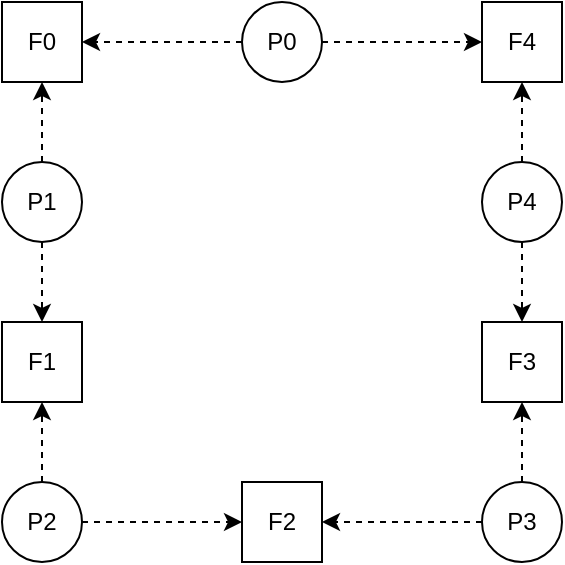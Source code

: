 <mxfile version="15.5.2" type="device" pages="4"><diagram id="nTV_aDpVhosZPYwvmVUX" name="a"><mxGraphModel dx="1418" dy="727" grid="1" gridSize="10" guides="1" tooltips="1" connect="1" arrows="1" fold="1" page="1" pageScale="1" pageWidth="827" pageHeight="1169" math="0" shadow="0"><root><mxCell id="0"/><mxCell id="1" parent="0"/><mxCell id="HFkedx17FnbxwSOf67Rn-1" value="P0" style="ellipse;whiteSpace=wrap;html=1;aspect=fixed;" vertex="1" parent="1"><mxGeometry x="200" y="40" width="40" height="40" as="geometry"/></mxCell><mxCell id="HFkedx17FnbxwSOf67Rn-2" value="F4" style="whiteSpace=wrap;html=1;aspect=fixed;" vertex="1" parent="1"><mxGeometry x="320" y="40" width="40" height="40" as="geometry"/></mxCell><mxCell id="HFkedx17FnbxwSOf67Rn-3" value="P4" style="ellipse;whiteSpace=wrap;html=1;aspect=fixed;" vertex="1" parent="1"><mxGeometry x="320" y="120" width="40" height="40" as="geometry"/></mxCell><mxCell id="HFkedx17FnbxwSOf67Rn-4" value="P1" style="ellipse;whiteSpace=wrap;html=1;aspect=fixed;" vertex="1" parent="1"><mxGeometry x="80" y="120" width="40" height="40" as="geometry"/></mxCell><mxCell id="HFkedx17FnbxwSOf67Rn-5" value="F0" style="whiteSpace=wrap;html=1;aspect=fixed;" vertex="1" parent="1"><mxGeometry x="80" y="40" width="40" height="40" as="geometry"/></mxCell><mxCell id="HFkedx17FnbxwSOf67Rn-6" value="F1" style="whiteSpace=wrap;html=1;aspect=fixed;" vertex="1" parent="1"><mxGeometry x="80" y="200" width="40" height="40" as="geometry"/></mxCell><mxCell id="HFkedx17FnbxwSOf67Rn-7" value="F3" style="whiteSpace=wrap;html=1;aspect=fixed;" vertex="1" parent="1"><mxGeometry x="320" y="200" width="40" height="40" as="geometry"/></mxCell><mxCell id="HFkedx17FnbxwSOf67Rn-8" value="P2" style="ellipse;whiteSpace=wrap;html=1;aspect=fixed;" vertex="1" parent="1"><mxGeometry x="80" y="280" width="40" height="40" as="geometry"/></mxCell><mxCell id="HFkedx17FnbxwSOf67Rn-9" value="P3" style="ellipse;whiteSpace=wrap;html=1;aspect=fixed;" vertex="1" parent="1"><mxGeometry x="320" y="280" width="40" height="40" as="geometry"/></mxCell><mxCell id="HFkedx17FnbxwSOf67Rn-10" value="F2" style="whiteSpace=wrap;html=1;aspect=fixed;" vertex="1" parent="1"><mxGeometry x="200" y="280" width="40" height="40" as="geometry"/></mxCell><mxCell id="HFkedx17FnbxwSOf67Rn-12" value="" style="endArrow=classic;html=1;rounded=0;dashed=1;entryX=1;entryY=0.5;entryDx=0;entryDy=0;exitX=0;exitY=0.5;exitDx=0;exitDy=0;" edge="1" parent="1" source="HFkedx17FnbxwSOf67Rn-1" target="HFkedx17FnbxwSOf67Rn-5"><mxGeometry width="50" height="50" relative="1" as="geometry"><mxPoint x="50" y="440" as="sourcePoint"/><mxPoint x="70" y="370" as="targetPoint"/></mxGeometry></mxCell><mxCell id="HFkedx17FnbxwSOf67Rn-13" value="" style="endArrow=classic;html=1;rounded=0;dashed=1;entryX=0;entryY=0.5;entryDx=0;entryDy=0;exitX=1;exitY=0.5;exitDx=0;exitDy=0;" edge="1" parent="1" source="HFkedx17FnbxwSOf67Rn-1" target="HFkedx17FnbxwSOf67Rn-2"><mxGeometry width="50" height="50" relative="1" as="geometry"><mxPoint x="260" y="160" as="sourcePoint"/><mxPoint x="180" y="160" as="targetPoint"/></mxGeometry></mxCell><mxCell id="HFkedx17FnbxwSOf67Rn-14" value="" style="endArrow=classic;html=1;rounded=0;dashed=1;entryX=0.5;entryY=1;entryDx=0;entryDy=0;exitX=0.5;exitY=0;exitDx=0;exitDy=0;" edge="1" parent="1" source="HFkedx17FnbxwSOf67Rn-4" target="HFkedx17FnbxwSOf67Rn-5"><mxGeometry width="50" height="50" relative="1" as="geometry"><mxPoint x="220" y="80" as="sourcePoint"/><mxPoint x="140" y="80" as="targetPoint"/></mxGeometry></mxCell><mxCell id="HFkedx17FnbxwSOf67Rn-15" value="" style="endArrow=classic;html=1;rounded=0;dashed=1;entryX=0.5;entryY=0;entryDx=0;entryDy=0;exitX=0.5;exitY=1;exitDx=0;exitDy=0;" edge="1" parent="1" source="HFkedx17FnbxwSOf67Rn-4" target="HFkedx17FnbxwSOf67Rn-6"><mxGeometry width="50" height="50" relative="1" as="geometry"><mxPoint x="230" y="90" as="sourcePoint"/><mxPoint x="150" y="90" as="targetPoint"/></mxGeometry></mxCell><mxCell id="HFkedx17FnbxwSOf67Rn-16" value="" style="endArrow=classic;html=1;rounded=0;dashed=1;entryX=0.5;entryY=1;entryDx=0;entryDy=0;exitX=0.5;exitY=0;exitDx=0;exitDy=0;" edge="1" parent="1" source="HFkedx17FnbxwSOf67Rn-8" target="HFkedx17FnbxwSOf67Rn-6"><mxGeometry width="50" height="50" relative="1" as="geometry"><mxPoint x="240" y="100" as="sourcePoint"/><mxPoint x="160" y="100" as="targetPoint"/></mxGeometry></mxCell><mxCell id="HFkedx17FnbxwSOf67Rn-17" value="" style="endArrow=classic;html=1;rounded=0;dashed=1;entryX=0;entryY=0.5;entryDx=0;entryDy=0;exitX=1;exitY=0.5;exitDx=0;exitDy=0;" edge="1" parent="1" source="HFkedx17FnbxwSOf67Rn-8" target="HFkedx17FnbxwSOf67Rn-10"><mxGeometry width="50" height="50" relative="1" as="geometry"><mxPoint x="250" y="110" as="sourcePoint"/><mxPoint x="170" y="110" as="targetPoint"/></mxGeometry></mxCell><mxCell id="HFkedx17FnbxwSOf67Rn-18" value="" style="endArrow=classic;html=1;rounded=0;dashed=1;entryX=1;entryY=0.5;entryDx=0;entryDy=0;exitX=0;exitY=0.5;exitDx=0;exitDy=0;" edge="1" parent="1" source="HFkedx17FnbxwSOf67Rn-9" target="HFkedx17FnbxwSOf67Rn-10"><mxGeometry width="50" height="50" relative="1" as="geometry"><mxPoint x="260" y="120" as="sourcePoint"/><mxPoint x="180" y="120" as="targetPoint"/></mxGeometry></mxCell><mxCell id="HFkedx17FnbxwSOf67Rn-19" value="" style="endArrow=classic;html=1;rounded=0;dashed=1;entryX=0.5;entryY=1;entryDx=0;entryDy=0;exitX=0.5;exitY=0;exitDx=0;exitDy=0;" edge="1" parent="1" source="HFkedx17FnbxwSOf67Rn-9" target="HFkedx17FnbxwSOf67Rn-7"><mxGeometry width="50" height="50" relative="1" as="geometry"><mxPoint x="270" y="130" as="sourcePoint"/><mxPoint x="190" y="130" as="targetPoint"/></mxGeometry></mxCell><mxCell id="HFkedx17FnbxwSOf67Rn-20" value="" style="endArrow=classic;html=1;rounded=0;dashed=1;entryX=0.5;entryY=0;entryDx=0;entryDy=0;exitX=0.5;exitY=1;exitDx=0;exitDy=0;" edge="1" parent="1" source="HFkedx17FnbxwSOf67Rn-3" target="HFkedx17FnbxwSOf67Rn-7"><mxGeometry width="50" height="50" relative="1" as="geometry"><mxPoint x="280" y="140" as="sourcePoint"/><mxPoint x="200" y="140" as="targetPoint"/></mxGeometry></mxCell><mxCell id="HFkedx17FnbxwSOf67Rn-21" value="" style="endArrow=classic;html=1;rounded=0;dashed=1;entryX=0.5;entryY=1;entryDx=0;entryDy=0;exitX=0.5;exitY=0;exitDx=0;exitDy=0;" edge="1" parent="1" source="HFkedx17FnbxwSOf67Rn-3" target="HFkedx17FnbxwSOf67Rn-2"><mxGeometry width="50" height="50" relative="1" as="geometry"><mxPoint x="290" y="150" as="sourcePoint"/><mxPoint x="210" y="150" as="targetPoint"/></mxGeometry></mxCell></root></mxGraphModel></diagram><diagram name="b" id="-uPRTT364tbbgq1zyD89"><mxGraphModel dx="1418" dy="727" grid="1" gridSize="10" guides="1" tooltips="1" connect="1" arrows="1" fold="1" page="1" pageScale="1" pageWidth="827" pageHeight="1169" math="0" shadow="0"><root><mxCell id="9FZD8UsMIBe1L0jsIhlR-0"/><mxCell id="9FZD8UsMIBe1L0jsIhlR-1" parent="9FZD8UsMIBe1L0jsIhlR-0"/><mxCell id="9FZD8UsMIBe1L0jsIhlR-2" value="P0" style="ellipse;whiteSpace=wrap;html=1;aspect=fixed;" vertex="1" parent="9FZD8UsMIBe1L0jsIhlR-1"><mxGeometry x="200" y="40" width="40" height="40" as="geometry"/></mxCell><mxCell id="9FZD8UsMIBe1L0jsIhlR-3" value="F4" style="whiteSpace=wrap;html=1;aspect=fixed;" vertex="1" parent="9FZD8UsMIBe1L0jsIhlR-1"><mxGeometry x="320" y="40" width="40" height="40" as="geometry"/></mxCell><mxCell id="9FZD8UsMIBe1L0jsIhlR-4" value="P4" style="ellipse;whiteSpace=wrap;html=1;aspect=fixed;" vertex="1" parent="9FZD8UsMIBe1L0jsIhlR-1"><mxGeometry x="320" y="120" width="40" height="40" as="geometry"/></mxCell><mxCell id="9FZD8UsMIBe1L0jsIhlR-5" value="P1" style="ellipse;whiteSpace=wrap;html=1;aspect=fixed;" vertex="1" parent="9FZD8UsMIBe1L0jsIhlR-1"><mxGeometry x="80" y="120" width="40" height="40" as="geometry"/></mxCell><mxCell id="9FZD8UsMIBe1L0jsIhlR-6" value="F0" style="whiteSpace=wrap;html=1;aspect=fixed;" vertex="1" parent="9FZD8UsMIBe1L0jsIhlR-1"><mxGeometry x="80" y="40" width="40" height="40" as="geometry"/></mxCell><mxCell id="9FZD8UsMIBe1L0jsIhlR-7" value="F1" style="whiteSpace=wrap;html=1;aspect=fixed;" vertex="1" parent="9FZD8UsMIBe1L0jsIhlR-1"><mxGeometry x="80" y="200" width="40" height="40" as="geometry"/></mxCell><mxCell id="9FZD8UsMIBe1L0jsIhlR-8" value="F3" style="whiteSpace=wrap;html=1;aspect=fixed;" vertex="1" parent="9FZD8UsMIBe1L0jsIhlR-1"><mxGeometry x="320" y="200" width="40" height="40" as="geometry"/></mxCell><mxCell id="9FZD8UsMIBe1L0jsIhlR-9" value="P2" style="ellipse;whiteSpace=wrap;html=1;aspect=fixed;" vertex="1" parent="9FZD8UsMIBe1L0jsIhlR-1"><mxGeometry x="80" y="280" width="40" height="40" as="geometry"/></mxCell><mxCell id="9FZD8UsMIBe1L0jsIhlR-10" value="P3" style="ellipse;whiteSpace=wrap;html=1;aspect=fixed;" vertex="1" parent="9FZD8UsMIBe1L0jsIhlR-1"><mxGeometry x="320" y="280" width="40" height="40" as="geometry"/></mxCell><mxCell id="9FZD8UsMIBe1L0jsIhlR-11" value="F2" style="whiteSpace=wrap;html=1;aspect=fixed;" vertex="1" parent="9FZD8UsMIBe1L0jsIhlR-1"><mxGeometry x="200" y="280" width="40" height="40" as="geometry"/></mxCell><mxCell id="9FZD8UsMIBe1L0jsIhlR-13" value="" style="endArrow=classic;html=1;rounded=0;dashed=1;entryX=0;entryY=0.5;entryDx=0;entryDy=0;exitX=1;exitY=0.5;exitDx=0;exitDy=0;" edge="1" parent="9FZD8UsMIBe1L0jsIhlR-1" source="9FZD8UsMIBe1L0jsIhlR-2" target="9FZD8UsMIBe1L0jsIhlR-3"><mxGeometry width="50" height="50" relative="1" as="geometry"><mxPoint x="260" y="160" as="sourcePoint"/><mxPoint x="180" y="160" as="targetPoint"/></mxGeometry></mxCell><mxCell id="9FZD8UsMIBe1L0jsIhlR-14" value="" style="endArrow=classic;html=1;rounded=0;dashed=1;entryX=0.5;entryY=1;entryDx=0;entryDy=0;exitX=0.5;exitY=0;exitDx=0;exitDy=0;" edge="1" parent="9FZD8UsMIBe1L0jsIhlR-1" source="9FZD8UsMIBe1L0jsIhlR-5" target="9FZD8UsMIBe1L0jsIhlR-6"><mxGeometry width="50" height="50" relative="1" as="geometry"><mxPoint x="220" y="80" as="sourcePoint"/><mxPoint x="140" y="80" as="targetPoint"/></mxGeometry></mxCell><mxCell id="9FZD8UsMIBe1L0jsIhlR-16" value="" style="endArrow=classic;html=1;rounded=0;dashed=1;entryX=0.5;entryY=1;entryDx=0;entryDy=0;exitX=0.5;exitY=0;exitDx=0;exitDy=0;" edge="1" parent="9FZD8UsMIBe1L0jsIhlR-1" source="9FZD8UsMIBe1L0jsIhlR-9" target="9FZD8UsMIBe1L0jsIhlR-7"><mxGeometry width="50" height="50" relative="1" as="geometry"><mxPoint x="240" y="100" as="sourcePoint"/><mxPoint x="160" y="100" as="targetPoint"/></mxGeometry></mxCell><mxCell id="9FZD8UsMIBe1L0jsIhlR-18" value="" style="endArrow=classic;html=1;rounded=0;dashed=1;entryX=1;entryY=0.5;entryDx=0;entryDy=0;exitX=0;exitY=0.5;exitDx=0;exitDy=0;" edge="1" parent="9FZD8UsMIBe1L0jsIhlR-1" source="9FZD8UsMIBe1L0jsIhlR-10" target="9FZD8UsMIBe1L0jsIhlR-11"><mxGeometry width="50" height="50" relative="1" as="geometry"><mxPoint x="260" y="120" as="sourcePoint"/><mxPoint x="180" y="120" as="targetPoint"/></mxGeometry></mxCell><mxCell id="9FZD8UsMIBe1L0jsIhlR-20" value="" style="endArrow=classic;html=1;rounded=0;dashed=1;entryX=0.5;entryY=0;entryDx=0;entryDy=0;exitX=0.5;exitY=1;exitDx=0;exitDy=0;" edge="1" parent="9FZD8UsMIBe1L0jsIhlR-1" source="9FZD8UsMIBe1L0jsIhlR-4" target="9FZD8UsMIBe1L0jsIhlR-8"><mxGeometry width="50" height="50" relative="1" as="geometry"><mxPoint x="280" y="140" as="sourcePoint"/><mxPoint x="200" y="140" as="targetPoint"/></mxGeometry></mxCell><mxCell id="9FZD8UsMIBe1L0jsIhlR-21" value="" style="endArrow=classic;html=1;rounded=0;entryX=0.5;entryY=1;entryDx=0;entryDy=0;exitX=0.5;exitY=0;exitDx=0;exitDy=0;" edge="1" parent="9FZD8UsMIBe1L0jsIhlR-1" source="9FZD8UsMIBe1L0jsIhlR-4" target="9FZD8UsMIBe1L0jsIhlR-3"><mxGeometry width="50" height="50" relative="1" as="geometry"><mxPoint x="290" y="150" as="sourcePoint"/><mxPoint x="210" y="150" as="targetPoint"/></mxGeometry></mxCell><mxCell id="9FZD8UsMIBe1L0jsIhlR-22" value="" style="endArrow=classic;html=1;rounded=0;entryX=0;entryY=0.5;entryDx=0;entryDy=0;exitX=1;exitY=0.5;exitDx=0;exitDy=0;" edge="1" parent="9FZD8UsMIBe1L0jsIhlR-1" source="9FZD8UsMIBe1L0jsIhlR-6" target="9FZD8UsMIBe1L0jsIhlR-2"><mxGeometry width="50" height="50" relative="1" as="geometry"><mxPoint x="30" y="440" as="sourcePoint"/><mxPoint x="80" y="390" as="targetPoint"/></mxGeometry></mxCell><mxCell id="9FZD8UsMIBe1L0jsIhlR-23" value="" style="endArrow=classic;html=1;rounded=0;entryX=0.5;entryY=0;entryDx=0;entryDy=0;exitX=0.5;exitY=1;exitDx=0;exitDy=0;" edge="1" parent="9FZD8UsMIBe1L0jsIhlR-1" source="9FZD8UsMIBe1L0jsIhlR-8" target="9FZD8UsMIBe1L0jsIhlR-10"><mxGeometry width="50" height="50" relative="1" as="geometry"><mxPoint x="480" y="220" as="sourcePoint"/><mxPoint x="530" y="170" as="targetPoint"/></mxGeometry></mxCell><mxCell id="9FZD8UsMIBe1L0jsIhlR-24" value="" style="endArrow=classic;html=1;rounded=0;entryX=1;entryY=0.5;entryDx=0;entryDy=0;exitX=0;exitY=0.5;exitDx=0;exitDy=0;" edge="1" parent="9FZD8UsMIBe1L0jsIhlR-1" source="9FZD8UsMIBe1L0jsIhlR-11" target="9FZD8UsMIBe1L0jsIhlR-9"><mxGeometry width="50" height="50" relative="1" as="geometry"><mxPoint x="190" y="310" as="sourcePoint"/><mxPoint x="190" y="370" as="targetPoint"/></mxGeometry></mxCell><mxCell id="9FZD8UsMIBe1L0jsIhlR-25" value="" style="endArrow=classic;html=1;rounded=0;exitX=0.5;exitY=0;exitDx=0;exitDy=0;entryX=0.5;entryY=1;entryDx=0;entryDy=0;" edge="1" parent="9FZD8UsMIBe1L0jsIhlR-1" source="9FZD8UsMIBe1L0jsIhlR-7" target="9FZD8UsMIBe1L0jsIhlR-5"><mxGeometry width="50" height="50" relative="1" as="geometry"><mxPoint x="180" y="160" as="sourcePoint"/><mxPoint x="230" y="110" as="targetPoint"/></mxGeometry></mxCell></root></mxGraphModel></diagram><diagram name="c" id="5A-4m3_pv7P0-zdkKAQw"><mxGraphModel dx="1418" dy="727" grid="1" gridSize="10" guides="1" tooltips="1" connect="1" arrows="1" fold="1" page="1" pageScale="1" pageWidth="827" pageHeight="1169" math="0" shadow="0"><root><mxCell id="oIEXORm_7IOUqXsSsXb6-0"/><mxCell id="oIEXORm_7IOUqXsSsXb6-1" parent="oIEXORm_7IOUqXsSsXb6-0"/><mxCell id="oIEXORm_7IOUqXsSsXb6-2" value="P0" style="ellipse;whiteSpace=wrap;html=1;aspect=fixed;" vertex="1" parent="oIEXORm_7IOUqXsSsXb6-1"><mxGeometry x="200" y="40" width="40" height="40" as="geometry"/></mxCell><mxCell id="oIEXORm_7IOUqXsSsXb6-3" value="F4" style="whiteSpace=wrap;html=1;aspect=fixed;" vertex="1" parent="oIEXORm_7IOUqXsSsXb6-1"><mxGeometry x="320" y="40" width="40" height="40" as="geometry"/></mxCell><mxCell id="oIEXORm_7IOUqXsSsXb6-4" value="P4" style="ellipse;whiteSpace=wrap;html=1;aspect=fixed;" vertex="1" parent="oIEXORm_7IOUqXsSsXb6-1"><mxGeometry x="320" y="120" width="40" height="40" as="geometry"/></mxCell><mxCell id="oIEXORm_7IOUqXsSsXb6-5" value="P1" style="ellipse;whiteSpace=wrap;html=1;aspect=fixed;" vertex="1" parent="oIEXORm_7IOUqXsSsXb6-1"><mxGeometry x="80" y="120" width="40" height="40" as="geometry"/></mxCell><mxCell id="oIEXORm_7IOUqXsSsXb6-6" value="F0" style="whiteSpace=wrap;html=1;aspect=fixed;" vertex="1" parent="oIEXORm_7IOUqXsSsXb6-1"><mxGeometry x="80" y="40" width="40" height="40" as="geometry"/></mxCell><mxCell id="oIEXORm_7IOUqXsSsXb6-7" value="F1" style="whiteSpace=wrap;html=1;aspect=fixed;" vertex="1" parent="oIEXORm_7IOUqXsSsXb6-1"><mxGeometry x="80" y="200" width="40" height="40" as="geometry"/></mxCell><mxCell id="oIEXORm_7IOUqXsSsXb6-8" value="F3" style="whiteSpace=wrap;html=1;aspect=fixed;" vertex="1" parent="oIEXORm_7IOUqXsSsXb6-1"><mxGeometry x="320" y="200" width="40" height="40" as="geometry"/></mxCell><mxCell id="oIEXORm_7IOUqXsSsXb6-9" value="P2" style="ellipse;whiteSpace=wrap;html=1;aspect=fixed;" vertex="1" parent="oIEXORm_7IOUqXsSsXb6-1"><mxGeometry x="80" y="280" width="40" height="40" as="geometry"/></mxCell><mxCell id="oIEXORm_7IOUqXsSsXb6-10" value="P3" style="ellipse;whiteSpace=wrap;html=1;aspect=fixed;" vertex="1" parent="oIEXORm_7IOUqXsSsXb6-1"><mxGeometry x="320" y="280" width="40" height="40" as="geometry"/></mxCell><mxCell id="oIEXORm_7IOUqXsSsXb6-11" value="F2" style="whiteSpace=wrap;html=1;aspect=fixed;" vertex="1" parent="oIEXORm_7IOUqXsSsXb6-1"><mxGeometry x="200" y="280" width="40" height="40" as="geometry"/></mxCell><mxCell id="oIEXORm_7IOUqXsSsXb6-13" value="" style="endArrow=classic;html=1;rounded=0;entryX=0.5;entryY=1;entryDx=0;entryDy=0;exitX=0.5;exitY=0;exitDx=0;exitDy=0;" edge="1" parent="oIEXORm_7IOUqXsSsXb6-1" source="oIEXORm_7IOUqXsSsXb6-5" target="oIEXORm_7IOUqXsSsXb6-6"><mxGeometry width="50" height="50" relative="1" as="geometry"><mxPoint x="220" y="80" as="sourcePoint"/><mxPoint x="140" y="80" as="targetPoint"/></mxGeometry></mxCell><mxCell id="oIEXORm_7IOUqXsSsXb6-14" value="" style="endArrow=classic;html=1;rounded=0;entryX=0.5;entryY=1;entryDx=0;entryDy=0;exitX=0.5;exitY=0;exitDx=0;exitDy=0;" edge="1" parent="oIEXORm_7IOUqXsSsXb6-1" source="oIEXORm_7IOUqXsSsXb6-9" target="oIEXORm_7IOUqXsSsXb6-7"><mxGeometry width="50" height="50" relative="1" as="geometry"><mxPoint x="240" y="100" as="sourcePoint"/><mxPoint x="160" y="100" as="targetPoint"/></mxGeometry></mxCell><mxCell id="oIEXORm_7IOUqXsSsXb6-15" value="" style="endArrow=classic;html=1;rounded=0;entryX=1;entryY=0.5;entryDx=0;entryDy=0;exitX=0;exitY=0.5;exitDx=0;exitDy=0;" edge="1" parent="oIEXORm_7IOUqXsSsXb6-1" source="oIEXORm_7IOUqXsSsXb6-10" target="oIEXORm_7IOUqXsSsXb6-11"><mxGeometry width="50" height="50" relative="1" as="geometry"><mxPoint x="260" y="120" as="sourcePoint"/><mxPoint x="180" y="120" as="targetPoint"/></mxGeometry></mxCell><mxCell id="oIEXORm_7IOUqXsSsXb6-16" value="" style="endArrow=classic;html=1;rounded=0;dashed=1;entryX=0.5;entryY=0;entryDx=0;entryDy=0;exitX=0.5;exitY=1;exitDx=0;exitDy=0;" edge="1" parent="oIEXORm_7IOUqXsSsXb6-1" source="oIEXORm_7IOUqXsSsXb6-4" target="oIEXORm_7IOUqXsSsXb6-8"><mxGeometry width="50" height="50" relative="1" as="geometry"><mxPoint x="280" y="140" as="sourcePoint"/><mxPoint x="200" y="140" as="targetPoint"/></mxGeometry></mxCell><mxCell id="oIEXORm_7IOUqXsSsXb6-17" value="" style="endArrow=classic;html=1;rounded=0;entryX=0.5;entryY=1;entryDx=0;entryDy=0;exitX=0.5;exitY=0;exitDx=0;exitDy=0;" edge="1" parent="oIEXORm_7IOUqXsSsXb6-1" source="oIEXORm_7IOUqXsSsXb6-4" target="oIEXORm_7IOUqXsSsXb6-3"><mxGeometry width="50" height="50" relative="1" as="geometry"><mxPoint x="290" y="150" as="sourcePoint"/><mxPoint x="210" y="150" as="targetPoint"/></mxGeometry></mxCell><mxCell id="oIEXORm_7IOUqXsSsXb6-18" value="" style="endArrow=classic;html=1;rounded=0;entryX=0;entryY=0.5;entryDx=0;entryDy=0;exitX=1;exitY=0.5;exitDx=0;exitDy=0;" edge="1" parent="oIEXORm_7IOUqXsSsXb6-1" source="oIEXORm_7IOUqXsSsXb6-6" target="oIEXORm_7IOUqXsSsXb6-2"><mxGeometry width="50" height="50" relative="1" as="geometry"><mxPoint x="30" y="440" as="sourcePoint"/><mxPoint x="80" y="390" as="targetPoint"/></mxGeometry></mxCell><mxCell id="oIEXORm_7IOUqXsSsXb6-19" value="" style="endArrow=classic;html=1;rounded=0;entryX=0.5;entryY=0;entryDx=0;entryDy=0;exitX=0.5;exitY=1;exitDx=0;exitDy=0;" edge="1" parent="oIEXORm_7IOUqXsSsXb6-1" source="oIEXORm_7IOUqXsSsXb6-8" target="oIEXORm_7IOUqXsSsXb6-10"><mxGeometry width="50" height="50" relative="1" as="geometry"><mxPoint x="480" y="220" as="sourcePoint"/><mxPoint x="530" y="170" as="targetPoint"/></mxGeometry></mxCell><mxCell id="oIEXORm_7IOUqXsSsXb6-20" value="" style="endArrow=classic;html=1;rounded=0;entryX=1;entryY=0.5;entryDx=0;entryDy=0;exitX=0;exitY=0.5;exitDx=0;exitDy=0;" edge="1" parent="oIEXORm_7IOUqXsSsXb6-1" source="oIEXORm_7IOUqXsSsXb6-11" target="oIEXORm_7IOUqXsSsXb6-9"><mxGeometry width="50" height="50" relative="1" as="geometry"><mxPoint x="190" y="310" as="sourcePoint"/><mxPoint x="190" y="370" as="targetPoint"/></mxGeometry></mxCell><mxCell id="oIEXORm_7IOUqXsSsXb6-21" value="" style="endArrow=classic;html=1;rounded=0;exitX=0.5;exitY=0;exitDx=0;exitDy=0;entryX=0.5;entryY=1;entryDx=0;entryDy=0;" edge="1" parent="oIEXORm_7IOUqXsSsXb6-1" source="oIEXORm_7IOUqXsSsXb6-7" target="oIEXORm_7IOUqXsSsXb6-5"><mxGeometry width="50" height="50" relative="1" as="geometry"><mxPoint x="180" y="160" as="sourcePoint"/><mxPoint x="230" y="110" as="targetPoint"/></mxGeometry></mxCell><mxCell id="oIEXORm_7IOUqXsSsXb6-22" value="" style="endArrow=classic;html=1;rounded=0;entryX=1;entryY=0.5;entryDx=0;entryDy=0;exitX=0;exitY=0.5;exitDx=0;exitDy=0;" edge="1" parent="oIEXORm_7IOUqXsSsXb6-1" source="oIEXORm_7IOUqXsSsXb6-3" target="oIEXORm_7IOUqXsSsXb6-2"><mxGeometry width="50" height="50" relative="1" as="geometry"><mxPoint x="530" y="140" as="sourcePoint"/><mxPoint x="580" y="90" as="targetPoint"/></mxGeometry></mxCell></root></mxGraphModel></diagram><diagram name="d" id="2WumNqEa-j8_15XXrhCq"><mxGraphModel dx="1418" dy="727" grid="1" gridSize="10" guides="1" tooltips="1" connect="1" arrows="1" fold="1" page="1" pageScale="1" pageWidth="827" pageHeight="1169" math="0" shadow="0"><root><mxCell id="4bS783weO4GX1By6m8En-0"/><mxCell id="4bS783weO4GX1By6m8En-1" parent="4bS783weO4GX1By6m8En-0"/><mxCell id="4bS783weO4GX1By6m8En-3" value="F4" style="whiteSpace=wrap;html=1;aspect=fixed;" vertex="1" parent="4bS783weO4GX1By6m8En-1"><mxGeometry x="320" y="40" width="40" height="40" as="geometry"/></mxCell><mxCell id="4bS783weO4GX1By6m8En-4" value="P4" style="ellipse;whiteSpace=wrap;html=1;aspect=fixed;" vertex="1" parent="4bS783weO4GX1By6m8En-1"><mxGeometry x="320" y="120" width="40" height="40" as="geometry"/></mxCell><mxCell id="4bS783weO4GX1By6m8En-5" value="P1" style="ellipse;whiteSpace=wrap;html=1;aspect=fixed;" vertex="1" parent="4bS783weO4GX1By6m8En-1"><mxGeometry x="80" y="120" width="40" height="40" as="geometry"/></mxCell><mxCell id="4bS783weO4GX1By6m8En-6" value="F0" style="whiteSpace=wrap;html=1;aspect=fixed;" vertex="1" parent="4bS783weO4GX1By6m8En-1"><mxGeometry x="80" y="40" width="40" height="40" as="geometry"/></mxCell><mxCell id="4bS783weO4GX1By6m8En-7" value="F1" style="whiteSpace=wrap;html=1;aspect=fixed;" vertex="1" parent="4bS783weO4GX1By6m8En-1"><mxGeometry x="80" y="200" width="40" height="40" as="geometry"/></mxCell><mxCell id="4bS783weO4GX1By6m8En-8" value="F3" style="whiteSpace=wrap;html=1;aspect=fixed;" vertex="1" parent="4bS783weO4GX1By6m8En-1"><mxGeometry x="320" y="200" width="40" height="40" as="geometry"/></mxCell><mxCell id="4bS783weO4GX1By6m8En-9" value="P2" style="ellipse;whiteSpace=wrap;html=1;aspect=fixed;" vertex="1" parent="4bS783weO4GX1By6m8En-1"><mxGeometry x="80" y="280" width="40" height="40" as="geometry"/></mxCell><mxCell id="4bS783weO4GX1By6m8En-10" value="P3" style="ellipse;whiteSpace=wrap;html=1;aspect=fixed;" vertex="1" parent="4bS783weO4GX1By6m8En-1"><mxGeometry x="320" y="280" width="40" height="40" as="geometry"/></mxCell><mxCell id="4bS783weO4GX1By6m8En-11" value="F2" style="whiteSpace=wrap;html=1;aspect=fixed;" vertex="1" parent="4bS783weO4GX1By6m8En-1"><mxGeometry x="200" y="280" width="40" height="40" as="geometry"/></mxCell><mxCell id="4bS783weO4GX1By6m8En-13" value="" style="endArrow=classic;html=1;rounded=0;entryX=0.5;entryY=1;entryDx=0;entryDy=0;exitX=0.5;exitY=0;exitDx=0;exitDy=0;" edge="1" parent="4bS783weO4GX1By6m8En-1" source="4bS783weO4GX1By6m8En-9" target="4bS783weO4GX1By6m8En-7"><mxGeometry width="50" height="50" relative="1" as="geometry"><mxPoint x="240" y="100" as="sourcePoint"/><mxPoint x="160" y="100" as="targetPoint"/></mxGeometry></mxCell><mxCell id="4bS783weO4GX1By6m8En-14" value="" style="endArrow=classic;html=1;rounded=0;entryX=1;entryY=0.5;entryDx=0;entryDy=0;exitX=0;exitY=0.5;exitDx=0;exitDy=0;" edge="1" parent="4bS783weO4GX1By6m8En-1" source="4bS783weO4GX1By6m8En-10" target="4bS783weO4GX1By6m8En-11"><mxGeometry width="50" height="50" relative="1" as="geometry"><mxPoint x="260" y="120" as="sourcePoint"/><mxPoint x="180" y="120" as="targetPoint"/></mxGeometry></mxCell><mxCell id="4bS783weO4GX1By6m8En-15" value="" style="endArrow=classic;html=1;rounded=0;dashed=1;entryX=0.5;entryY=0;entryDx=0;entryDy=0;exitX=0.5;exitY=1;exitDx=0;exitDy=0;" edge="1" parent="4bS783weO4GX1By6m8En-1" source="4bS783weO4GX1By6m8En-4" target="4bS783weO4GX1By6m8En-8"><mxGeometry width="50" height="50" relative="1" as="geometry"><mxPoint x="280" y="140" as="sourcePoint"/><mxPoint x="200" y="140" as="targetPoint"/></mxGeometry></mxCell><mxCell id="4bS783weO4GX1By6m8En-18" value="" style="endArrow=classic;html=1;rounded=0;entryX=0.5;entryY=0;entryDx=0;entryDy=0;exitX=0.5;exitY=1;exitDx=0;exitDy=0;" edge="1" parent="4bS783weO4GX1By6m8En-1" source="4bS783weO4GX1By6m8En-8" target="4bS783weO4GX1By6m8En-10"><mxGeometry width="50" height="50" relative="1" as="geometry"><mxPoint x="480" y="220" as="sourcePoint"/><mxPoint x="530" y="170" as="targetPoint"/></mxGeometry></mxCell><mxCell id="4bS783weO4GX1By6m8En-19" value="" style="endArrow=classic;html=1;rounded=0;entryX=1;entryY=0.5;entryDx=0;entryDy=0;exitX=0;exitY=0.5;exitDx=0;exitDy=0;" edge="1" parent="4bS783weO4GX1By6m8En-1" source="4bS783weO4GX1By6m8En-11" target="4bS783weO4GX1By6m8En-9"><mxGeometry width="50" height="50" relative="1" as="geometry"><mxPoint x="190" y="310" as="sourcePoint"/><mxPoint x="190" y="370" as="targetPoint"/></mxGeometry></mxCell><mxCell id="4bS783weO4GX1By6m8En-20" value="" style="endArrow=classic;html=1;rounded=0;exitX=0.5;exitY=0;exitDx=0;exitDy=0;entryX=0.5;entryY=1;entryDx=0;entryDy=0;" edge="1" parent="4bS783weO4GX1By6m8En-1" source="4bS783weO4GX1By6m8En-7" target="4bS783weO4GX1By6m8En-5"><mxGeometry width="50" height="50" relative="1" as="geometry"><mxPoint x="180" y="160" as="sourcePoint"/><mxPoint x="230" y="110" as="targetPoint"/></mxGeometry></mxCell><mxCell id="V61L03-cXP9iqWgG4wun-0" value="P0" style="ellipse;whiteSpace=wrap;html=1;aspect=fixed;" vertex="1" parent="4bS783weO4GX1By6m8En-1"><mxGeometry x="200" y="40" width="40" height="40" as="geometry"/></mxCell><mxCell id="V61L03-cXP9iqWgG4wun-1" value="" style="endArrow=classic;html=1;rounded=0;dashed=1;entryX=1;entryY=0.5;entryDx=0;entryDy=0;exitX=0;exitY=0.5;exitDx=0;exitDy=0;" edge="1" parent="4bS783weO4GX1By6m8En-1" source="V61L03-cXP9iqWgG4wun-0" target="4bS783weO4GX1By6m8En-6"><mxGeometry width="50" height="50" relative="1" as="geometry"><mxPoint x="50" y="440" as="sourcePoint"/><mxPoint x="120" y="60" as="targetPoint"/></mxGeometry></mxCell><mxCell id="V61L03-cXP9iqWgG4wun-2" value="" style="endArrow=classic;html=1;rounded=0;dashed=1;entryX=0;entryY=0.5;entryDx=0;entryDy=0;exitX=1;exitY=0.5;exitDx=0;exitDy=0;" edge="1" parent="4bS783weO4GX1By6m8En-1" source="V61L03-cXP9iqWgG4wun-0" target="4bS783weO4GX1By6m8En-3"><mxGeometry width="50" height="50" relative="1" as="geometry"><mxPoint x="260" y="160" as="sourcePoint"/><mxPoint x="320" y="60" as="targetPoint"/></mxGeometry></mxCell><mxCell id="V61L03-cXP9iqWgG4wun-3" value="" style="endArrow=classic;html=1;rounded=0;exitX=0.5;exitY=1;exitDx=0;exitDy=0;entryX=0.5;entryY=0;entryDx=0;entryDy=0;" edge="1" parent="4bS783weO4GX1By6m8En-1" source="4bS783weO4GX1By6m8En-3" target="4bS783weO4GX1By6m8En-4"><mxGeometry width="50" height="50" relative="1" as="geometry"><mxPoint x="410" y="150" as="sourcePoint"/><mxPoint x="460" y="100" as="targetPoint"/></mxGeometry></mxCell><mxCell id="V61L03-cXP9iqWgG4wun-4" value="" style="endArrow=classic;html=1;rounded=0;exitX=0.5;exitY=1;exitDx=0;exitDy=0;entryX=0.5;entryY=0;entryDx=0;entryDy=0;" edge="1" parent="4bS783weO4GX1By6m8En-1" source="4bS783weO4GX1By6m8En-6" target="4bS783weO4GX1By6m8En-5"><mxGeometry width="50" height="50" relative="1" as="geometry"><mxPoint x="160" y="210" as="sourcePoint"/><mxPoint x="210" y="160" as="targetPoint"/></mxGeometry></mxCell></root></mxGraphModel></diagram></mxfile>